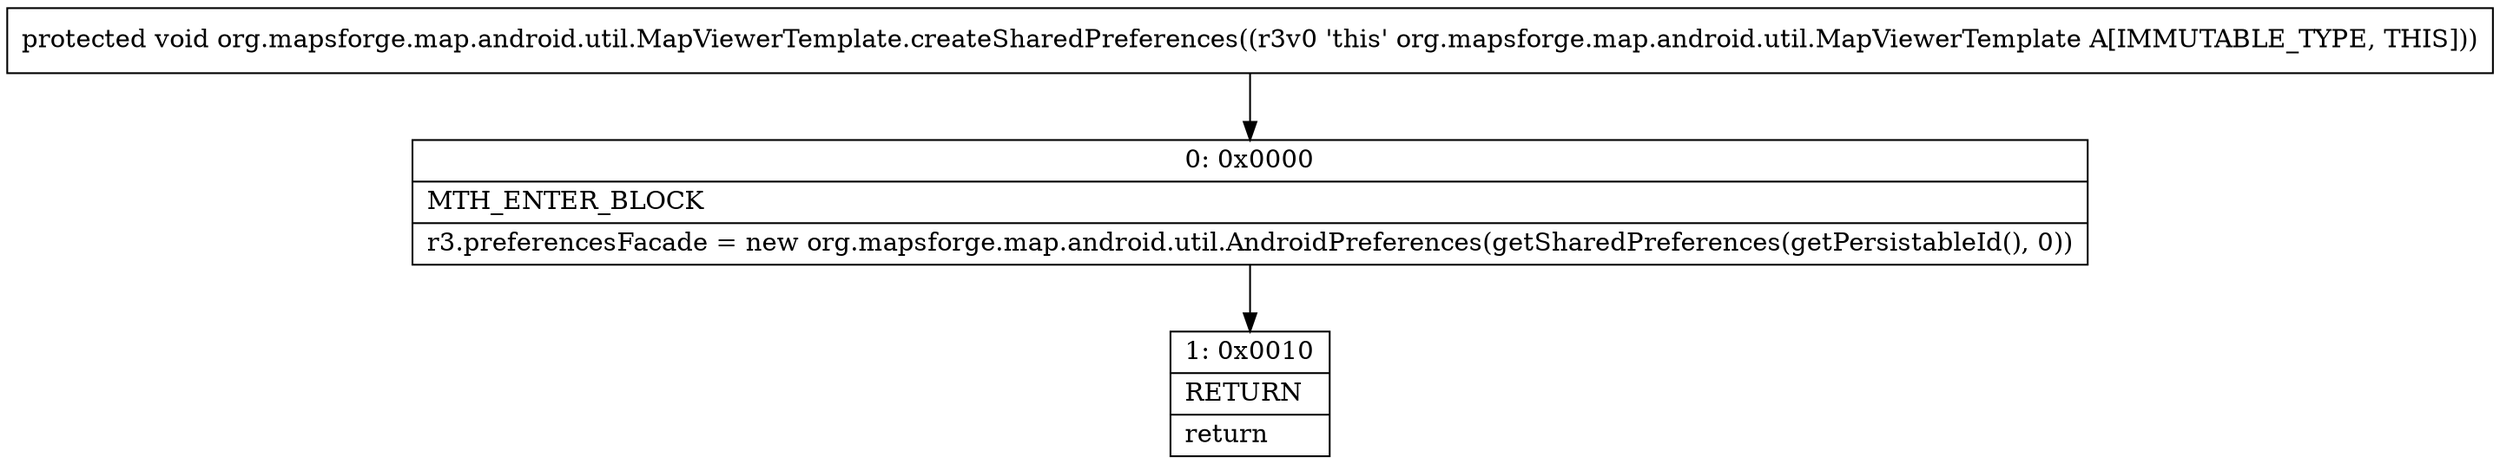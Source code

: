 digraph "CFG fororg.mapsforge.map.android.util.MapViewerTemplate.createSharedPreferences()V" {
Node_0 [shape=record,label="{0\:\ 0x0000|MTH_ENTER_BLOCK\l|r3.preferencesFacade = new org.mapsforge.map.android.util.AndroidPreferences(getSharedPreferences(getPersistableId(), 0))\l}"];
Node_1 [shape=record,label="{1\:\ 0x0010|RETURN\l|return\l}"];
MethodNode[shape=record,label="{protected void org.mapsforge.map.android.util.MapViewerTemplate.createSharedPreferences((r3v0 'this' org.mapsforge.map.android.util.MapViewerTemplate A[IMMUTABLE_TYPE, THIS])) }"];
MethodNode -> Node_0;
Node_0 -> Node_1;
}


